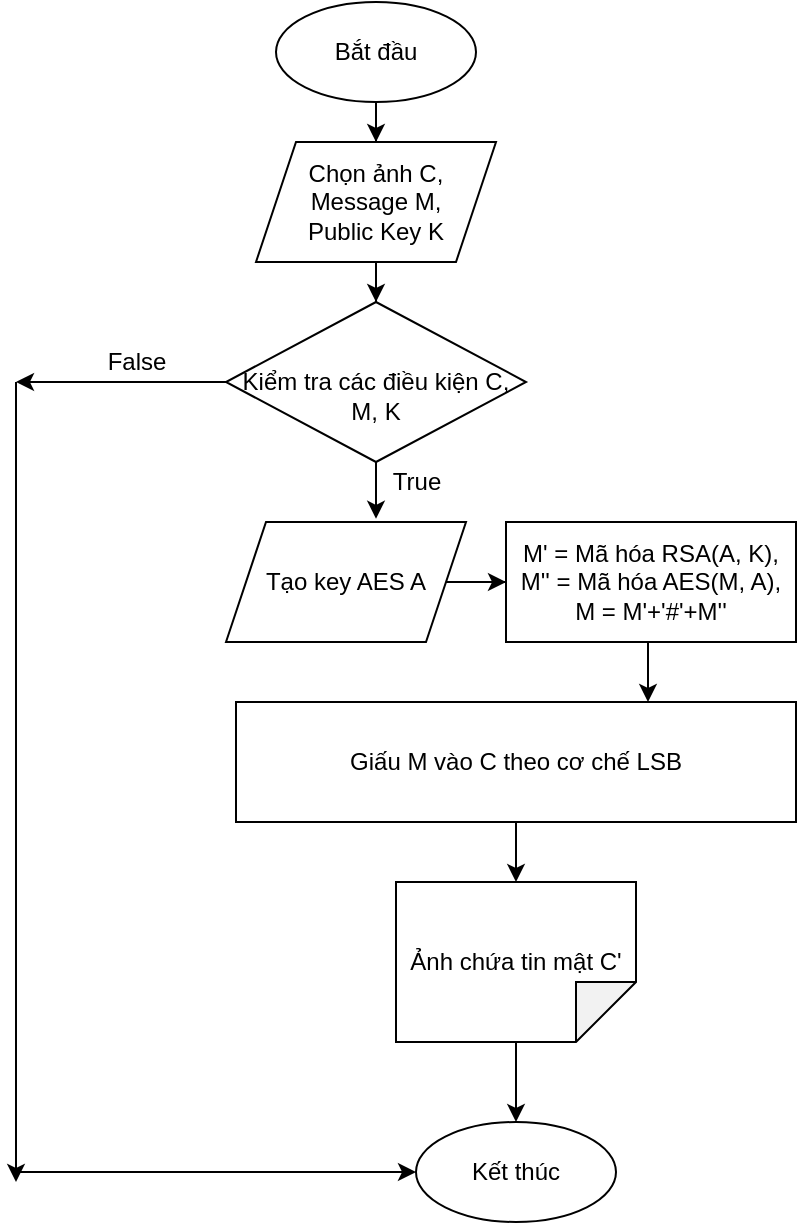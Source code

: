 <mxfile version="14.0.1" type="device"><diagram id="znqmKikm2OQu4AAyznZ4" name="Page-1"><mxGraphModel dx="1038" dy="585" grid="0" gridSize="10" guides="1" tooltips="1" connect="1" arrows="1" fold="1" page="1" pageScale="1" pageWidth="1654" pageHeight="2336" math="0" shadow="0"><root><mxCell id="0"/><mxCell id="1" parent="0"/><mxCell id="rsEwW4tAbGOP4yWRJ9ht-3" style="edgeStyle=orthogonalEdgeStyle;rounded=0;orthogonalLoop=1;jettySize=auto;html=1;entryX=0.5;entryY=0;entryDx=0;entryDy=0;" parent="1" source="rsEwW4tAbGOP4yWRJ9ht-1" target="rsEwW4tAbGOP4yWRJ9ht-2" edge="1"><mxGeometry relative="1" as="geometry"/></mxCell><mxCell id="rsEwW4tAbGOP4yWRJ9ht-1" value="Bắt đầu" style="ellipse;whiteSpace=wrap;html=1;" parent="1" vertex="1"><mxGeometry x="340" y="50" width="100" height="50" as="geometry"/></mxCell><mxCell id="rsEwW4tAbGOP4yWRJ9ht-5" style="edgeStyle=orthogonalEdgeStyle;rounded=0;orthogonalLoop=1;jettySize=auto;html=1;entryX=0.5;entryY=0;entryDx=0;entryDy=0;" parent="1" source="rsEwW4tAbGOP4yWRJ9ht-2" target="rsEwW4tAbGOP4yWRJ9ht-4" edge="1"><mxGeometry relative="1" as="geometry"/></mxCell><mxCell id="rsEwW4tAbGOP4yWRJ9ht-2" value="Chọn ảnh C,&lt;br&gt;Message M,&lt;br&gt;Public Key K" style="shape=parallelogram;perimeter=parallelogramPerimeter;whiteSpace=wrap;html=1;fixedSize=1;" parent="1" vertex="1"><mxGeometry x="330" y="120" width="120" height="60" as="geometry"/></mxCell><mxCell id="rsEwW4tAbGOP4yWRJ9ht-7" style="edgeStyle=orthogonalEdgeStyle;rounded=0;orthogonalLoop=1;jettySize=auto;html=1;" parent="1" source="rsEwW4tAbGOP4yWRJ9ht-4" edge="1"><mxGeometry relative="1" as="geometry"><mxPoint x="210" y="240" as="targetPoint"/></mxGeometry></mxCell><mxCell id="rsEwW4tAbGOP4yWRJ9ht-4" value="&lt;br&gt;Kiểm tra các điều kiện C, M, K" style="rhombus;whiteSpace=wrap;html=1;" parent="1" vertex="1"><mxGeometry x="315" y="200" width="150" height="80" as="geometry"/></mxCell><mxCell id="rsEwW4tAbGOP4yWRJ9ht-6" value="Kết thúc&lt;br&gt;" style="ellipse;whiteSpace=wrap;html=1;" parent="1" vertex="1"><mxGeometry x="410" y="610" width="100" height="50" as="geometry"/></mxCell><mxCell id="rsEwW4tAbGOP4yWRJ9ht-8" value="" style="endArrow=classic;html=1;" parent="1" edge="1"><mxGeometry width="50" height="50" relative="1" as="geometry"><mxPoint x="210" y="240" as="sourcePoint"/><mxPoint x="210" y="640" as="targetPoint"/></mxGeometry></mxCell><mxCell id="rsEwW4tAbGOP4yWRJ9ht-9" value="" style="endArrow=classic;html=1;entryX=0;entryY=0.5;entryDx=0;entryDy=0;" parent="1" target="rsEwW4tAbGOP4yWRJ9ht-6" edge="1"><mxGeometry width="50" height="50" relative="1" as="geometry"><mxPoint x="210" y="635" as="sourcePoint"/><mxPoint x="440" y="440" as="targetPoint"/></mxGeometry></mxCell><mxCell id="rsEwW4tAbGOP4yWRJ9ht-10" value="False" style="text;html=1;align=center;verticalAlign=middle;resizable=0;points=[];autosize=1;" parent="1" vertex="1"><mxGeometry x="250" y="220" width="40" height="20" as="geometry"/></mxCell><mxCell id="rsEwW4tAbGOP4yWRJ9ht-15" style="edgeStyle=orthogonalEdgeStyle;rounded=0;orthogonalLoop=1;jettySize=auto;html=1;" parent="1" source="rsEwW4tAbGOP4yWRJ9ht-11" target="rsEwW4tAbGOP4yWRJ9ht-14" edge="1"><mxGeometry relative="1" as="geometry"/></mxCell><mxCell id="rsEwW4tAbGOP4yWRJ9ht-11" value="Tạo key AES A" style="shape=parallelogram;perimeter=parallelogramPerimeter;whiteSpace=wrap;html=1;fixedSize=1;" parent="1" vertex="1"><mxGeometry x="315" y="310" width="120" height="60" as="geometry"/></mxCell><mxCell id="rsEwW4tAbGOP4yWRJ9ht-13" value="True" style="text;html=1;align=center;verticalAlign=middle;resizable=0;points=[];autosize=1;" parent="1" vertex="1"><mxGeometry x="390" y="280" width="40" height="20" as="geometry"/></mxCell><mxCell id="rsEwW4tAbGOP4yWRJ9ht-14" value="M' = Mã hóa RSA(A, K),&lt;br&gt;M'' = Mã hóa AES(M, A),&lt;br&gt;M = M'+'#'+M''" style="rounded=0;whiteSpace=wrap;html=1;" parent="1" vertex="1"><mxGeometry x="455" y="310" width="145" height="60" as="geometry"/></mxCell><mxCell id="rsEwW4tAbGOP4yWRJ9ht-19" style="edgeStyle=orthogonalEdgeStyle;rounded=0;orthogonalLoop=1;jettySize=auto;html=1;" parent="1" source="rsEwW4tAbGOP4yWRJ9ht-16" edge="1"><mxGeometry relative="1" as="geometry"><mxPoint x="460" y="490" as="targetPoint"/></mxGeometry></mxCell><mxCell id="rsEwW4tAbGOP4yWRJ9ht-16" value="Giấu M vào C theo cơ chế LSB" style="rounded=0;whiteSpace=wrap;html=1;" parent="1" vertex="1"><mxGeometry x="320" y="400" width="280" height="60" as="geometry"/></mxCell><mxCell id="rsEwW4tAbGOP4yWRJ9ht-21" style="edgeStyle=orthogonalEdgeStyle;rounded=0;orthogonalLoop=1;jettySize=auto;html=1;entryX=0.5;entryY=0;entryDx=0;entryDy=0;" parent="1" source="rsEwW4tAbGOP4yWRJ9ht-20" target="rsEwW4tAbGOP4yWRJ9ht-6" edge="1"><mxGeometry relative="1" as="geometry"/></mxCell><mxCell id="rsEwW4tAbGOP4yWRJ9ht-20" value="Ảnh chứa tin mật C'" style="shape=note;whiteSpace=wrap;html=1;backgroundOutline=1;darkOpacity=0.05;direction=south;" parent="1" vertex="1"><mxGeometry x="400" y="490" width="120" height="80" as="geometry"/></mxCell><mxCell id="CTHk19on5Ggb2sG_3gTS-2" value="" style="endArrow=classic;html=1;entryX=0.625;entryY=-0.027;entryDx=0;entryDy=0;entryPerimeter=0;" edge="1" parent="1" target="rsEwW4tAbGOP4yWRJ9ht-11"><mxGeometry width="50" height="50" relative="1" as="geometry"><mxPoint x="390" y="280" as="sourcePoint"/><mxPoint x="550" y="300" as="targetPoint"/></mxGeometry></mxCell><mxCell id="CTHk19on5Ggb2sG_3gTS-4" value="" style="endArrow=classic;html=1;" edge="1" parent="1"><mxGeometry width="50" height="50" relative="1" as="geometry"><mxPoint x="526" y="370" as="sourcePoint"/><mxPoint x="526" y="400" as="targetPoint"/></mxGeometry></mxCell></root></mxGraphModel></diagram></mxfile>